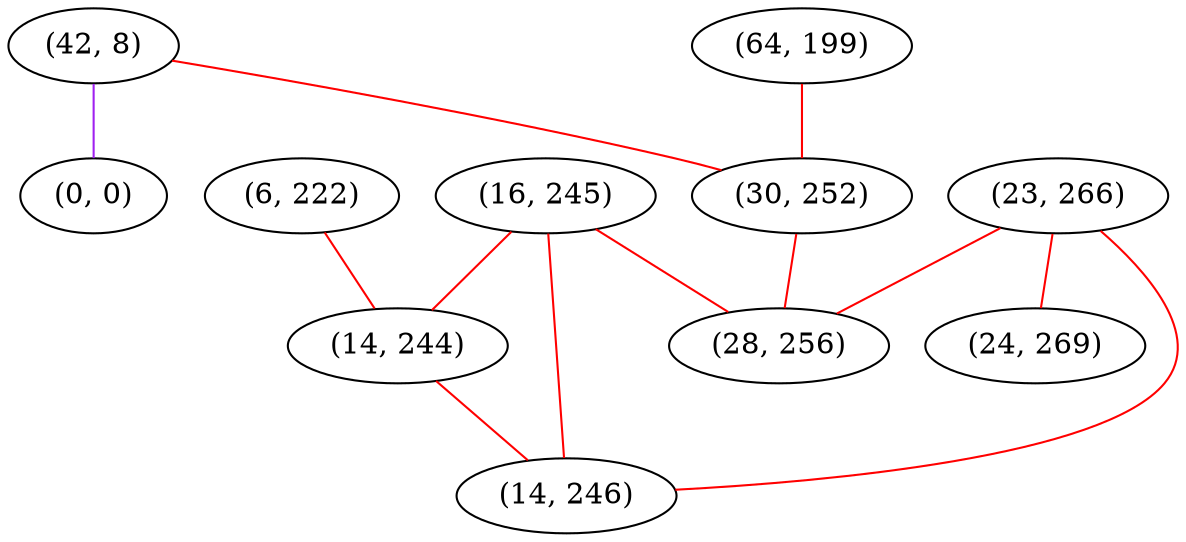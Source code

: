 graph "" {
"(42, 8)";
"(0, 0)";
"(23, 266)";
"(64, 199)";
"(6, 222)";
"(30, 252)";
"(24, 269)";
"(16, 245)";
"(28, 256)";
"(14, 244)";
"(14, 246)";
"(42, 8)" -- "(30, 252)"  [color=red, key=0, weight=1];
"(42, 8)" -- "(0, 0)"  [color=purple, key=0, weight=4];
"(23, 266)" -- "(28, 256)"  [color=red, key=0, weight=1];
"(23, 266)" -- "(24, 269)"  [color=red, key=0, weight=1];
"(23, 266)" -- "(14, 246)"  [color=red, key=0, weight=1];
"(64, 199)" -- "(30, 252)"  [color=red, key=0, weight=1];
"(6, 222)" -- "(14, 244)"  [color=red, key=0, weight=1];
"(30, 252)" -- "(28, 256)"  [color=red, key=0, weight=1];
"(16, 245)" -- "(14, 244)"  [color=red, key=0, weight=1];
"(16, 245)" -- "(28, 256)"  [color=red, key=0, weight=1];
"(16, 245)" -- "(14, 246)"  [color=red, key=0, weight=1];
"(14, 244)" -- "(14, 246)"  [color=red, key=0, weight=1];
}
